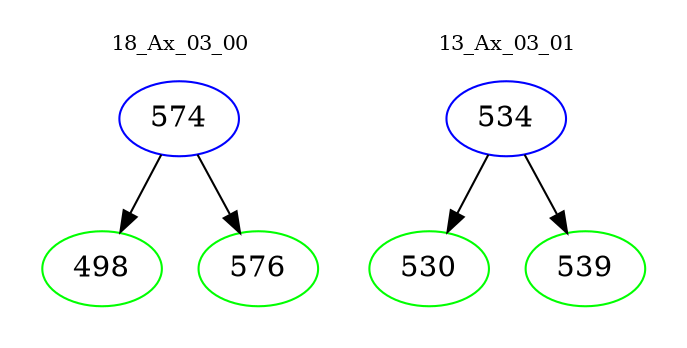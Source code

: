 digraph{
subgraph cluster_0 {
color = white
label = "18_Ax_03_00";
fontsize=10;
T0_574 [label="574", color="blue"]
T0_574 -> T0_498 [color="black"]
T0_498 [label="498", color="green"]
T0_574 -> T0_576 [color="black"]
T0_576 [label="576", color="green"]
}
subgraph cluster_1 {
color = white
label = "13_Ax_03_01";
fontsize=10;
T1_534 [label="534", color="blue"]
T1_534 -> T1_530 [color="black"]
T1_530 [label="530", color="green"]
T1_534 -> T1_539 [color="black"]
T1_539 [label="539", color="green"]
}
}
